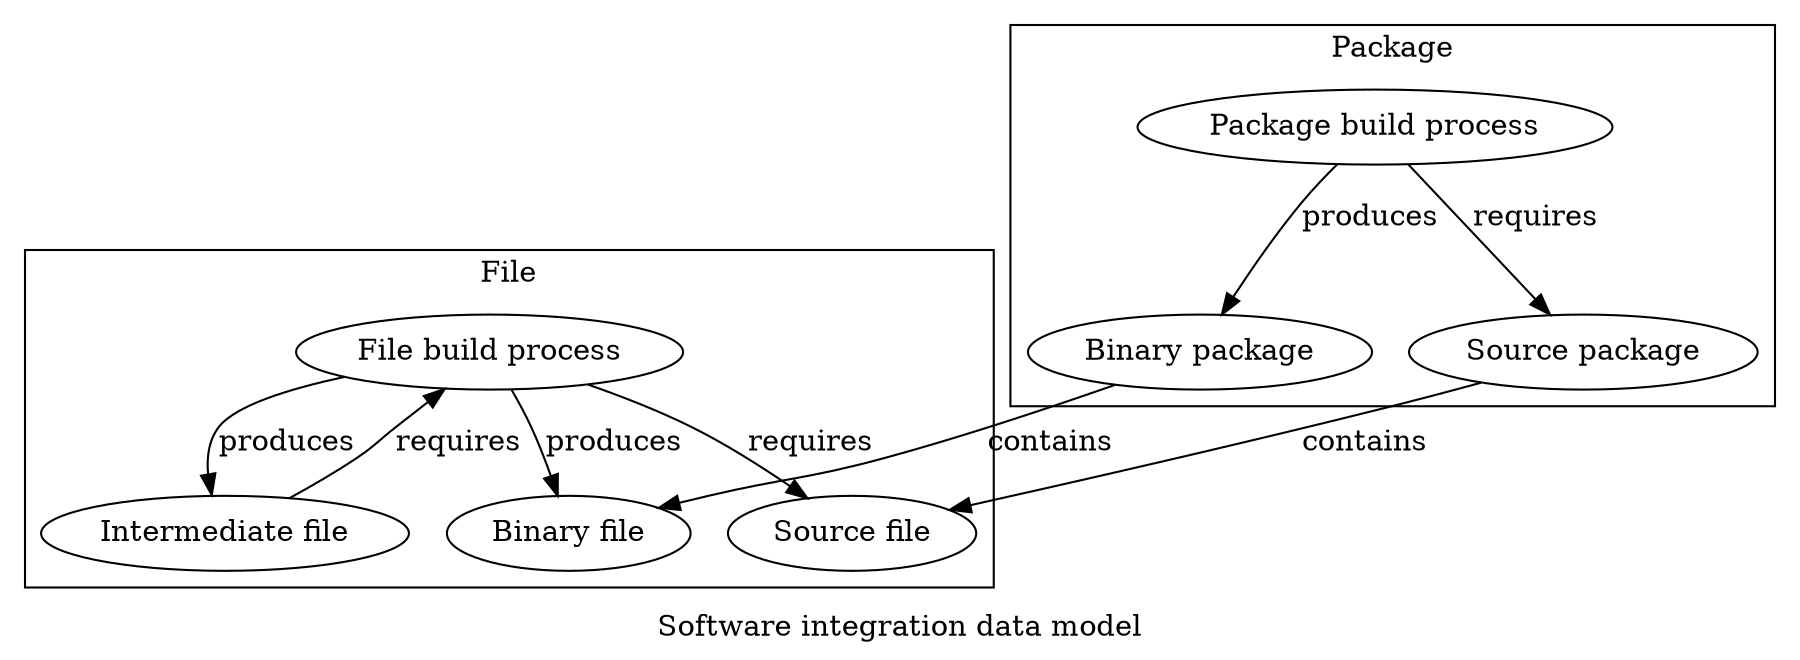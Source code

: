 // This is a manually maintained diagram of the *process*
// part of the software integration ontology.


digraph software_integration_ontology {
  label = "Software integration data model"

  subgraph cluster_file {
    label = "File";

    "Binary file"
    "Intermediate file"
    "Source file";
    "File build process";
  }

  subgraph cluster_package {
    label = "Package";

    "Binary package"
    "Source package";
    "Package build process";
  }

  "File build process" -> "Source file" [label = "requires"];
  "Package build process" -> "Source package" [label = "requires"];

  "File build process" -> "Intermediate file" [label = "produces"];
  "Intermediate file" -> "File build process" [label = "requires"];

  "File build process" -> "Binary file" [label = "produces"];
  "Package build process" -> "Binary package" [label = "produces"];

  "Source package" -> "Source file" [label = "contains" ];
  "Binary package" -> "Binary file" [label = "contains" ];
}
